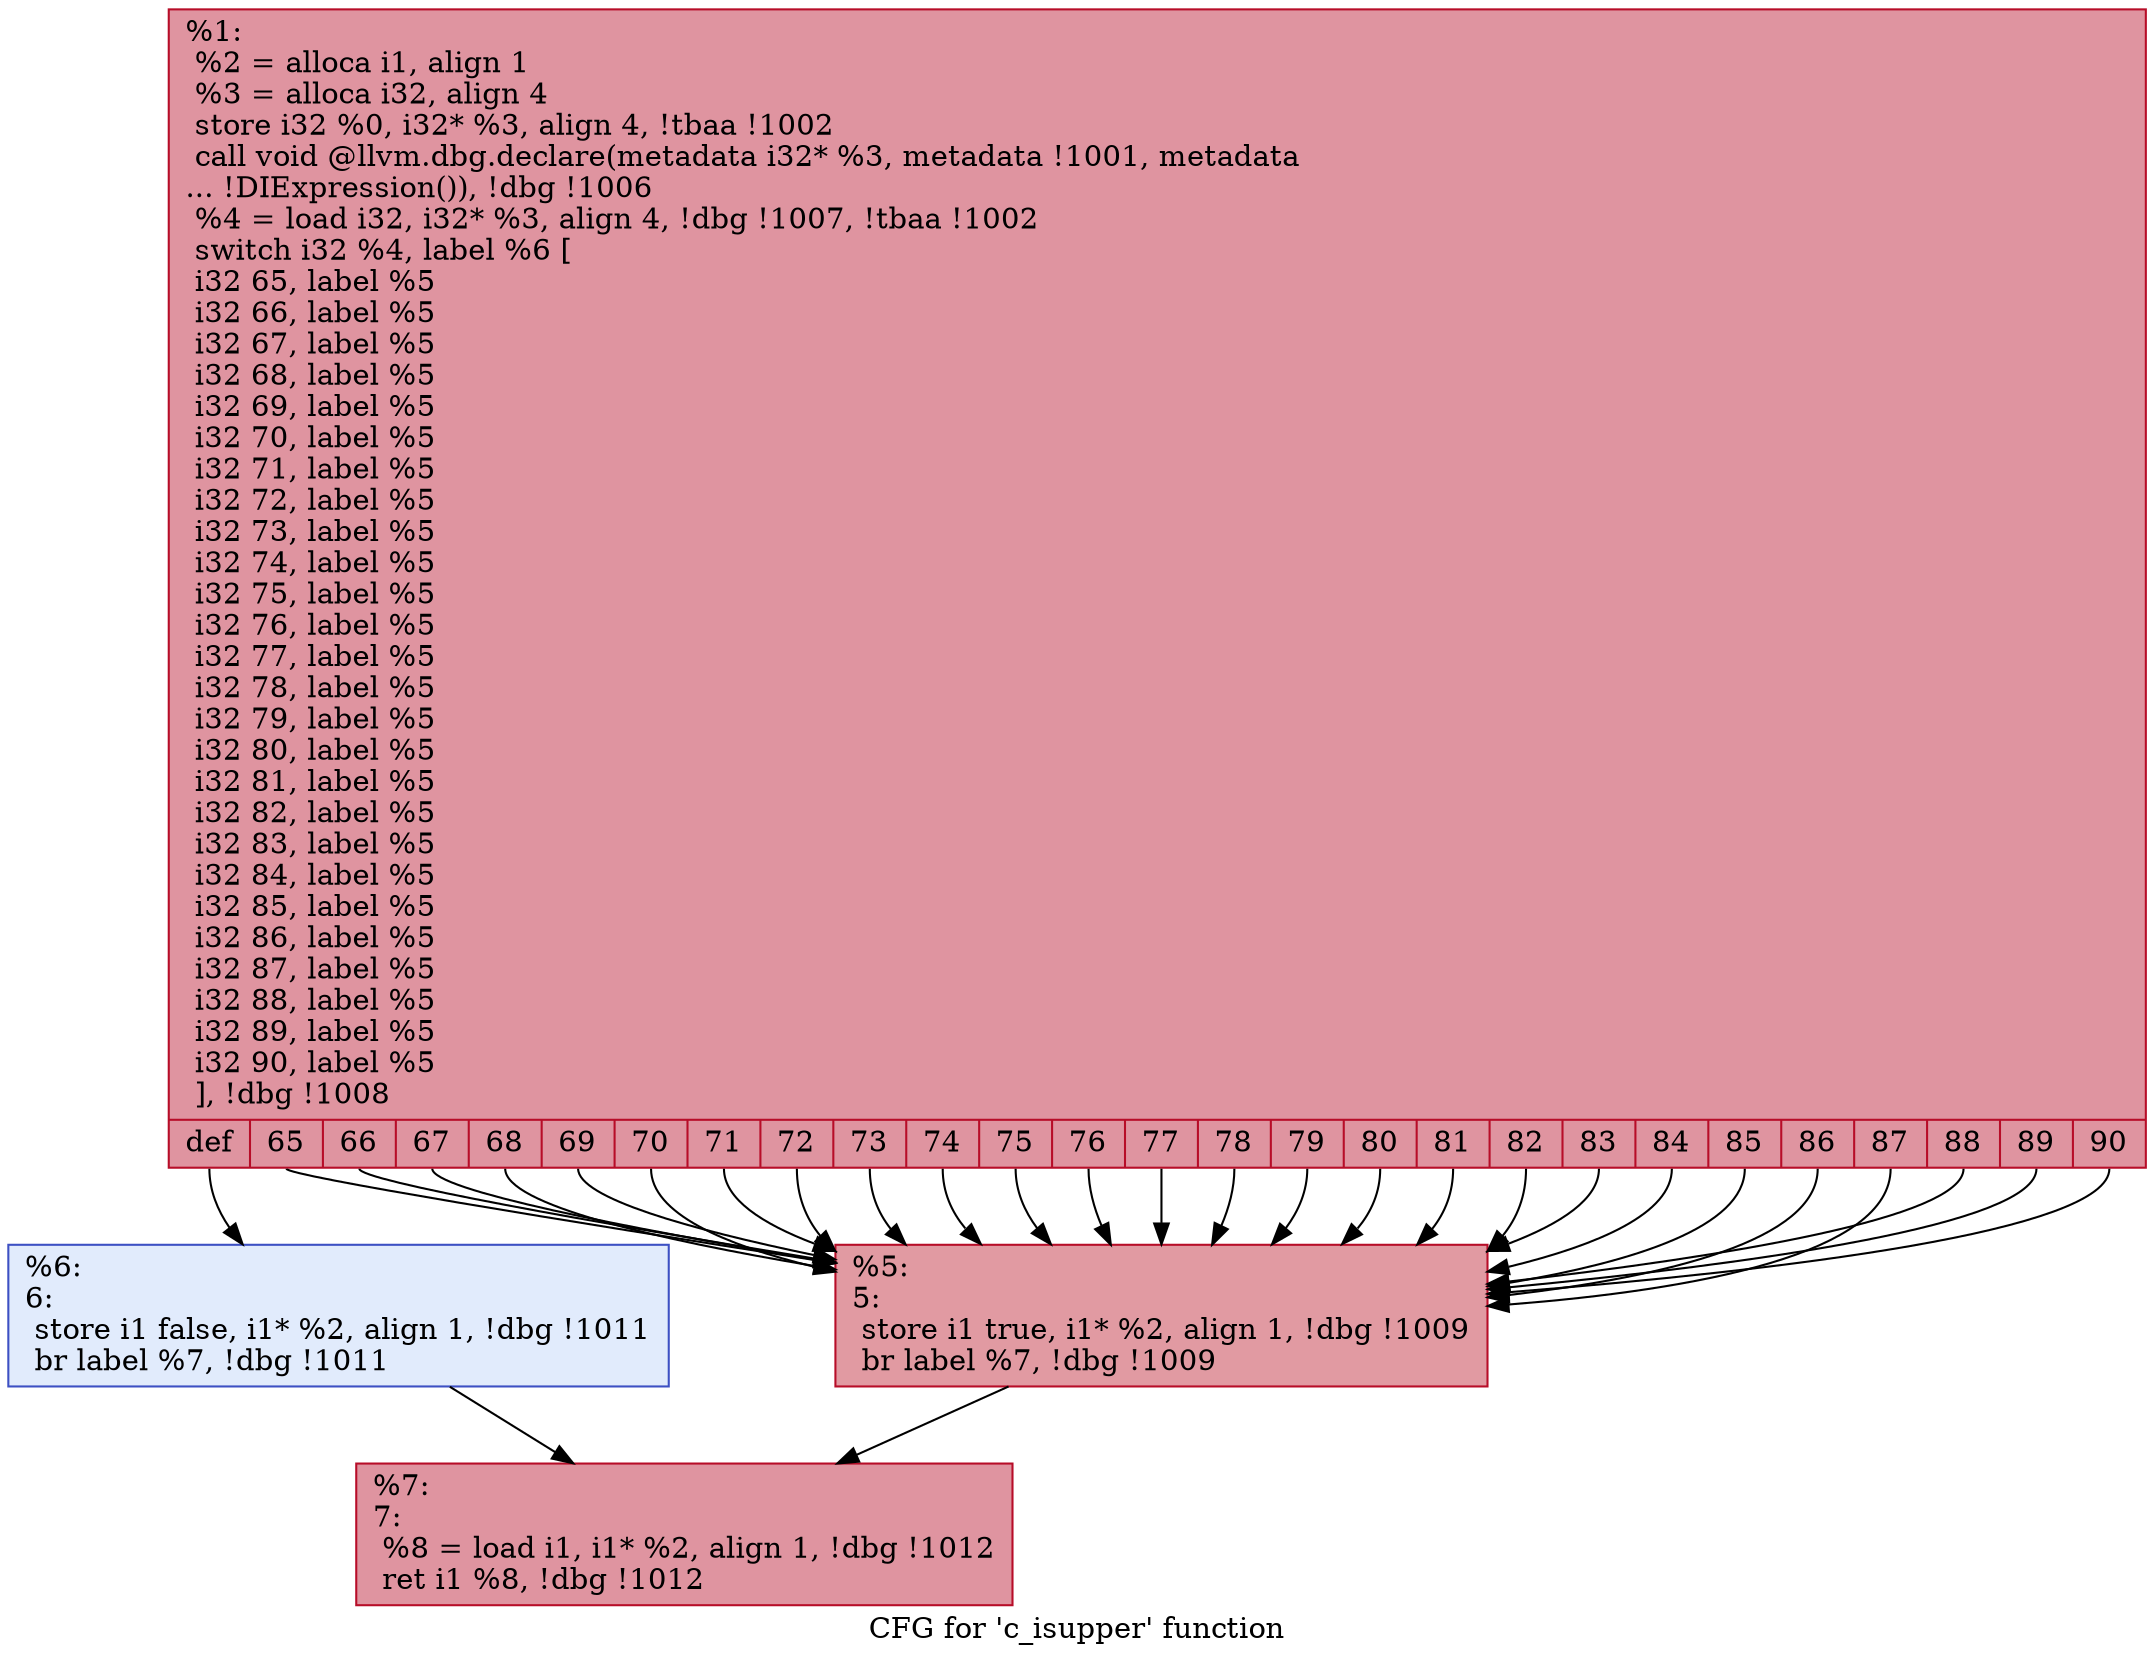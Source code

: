 digraph "CFG for 'c_isupper' function" {
	label="CFG for 'c_isupper' function";

	Node0x23d58b0 [shape=record,color="#b70d28ff", style=filled, fillcolor="#b70d2870",label="{%1:\l  %2 = alloca i1, align 1\l  %3 = alloca i32, align 4\l  store i32 %0, i32* %3, align 4, !tbaa !1002\l  call void @llvm.dbg.declare(metadata i32* %3, metadata !1001, metadata\l... !DIExpression()), !dbg !1006\l  %4 = load i32, i32* %3, align 4, !dbg !1007, !tbaa !1002\l  switch i32 %4, label %6 [\l    i32 65, label %5\l    i32 66, label %5\l    i32 67, label %5\l    i32 68, label %5\l    i32 69, label %5\l    i32 70, label %5\l    i32 71, label %5\l    i32 72, label %5\l    i32 73, label %5\l    i32 74, label %5\l    i32 75, label %5\l    i32 76, label %5\l    i32 77, label %5\l    i32 78, label %5\l    i32 79, label %5\l    i32 80, label %5\l    i32 81, label %5\l    i32 82, label %5\l    i32 83, label %5\l    i32 84, label %5\l    i32 85, label %5\l    i32 86, label %5\l    i32 87, label %5\l    i32 88, label %5\l    i32 89, label %5\l    i32 90, label %5\l  ], !dbg !1008\l|{<s0>def|<s1>65|<s2>66|<s3>67|<s4>68|<s5>69|<s6>70|<s7>71|<s8>72|<s9>73|<s10>74|<s11>75|<s12>76|<s13>77|<s14>78|<s15>79|<s16>80|<s17>81|<s18>82|<s19>83|<s20>84|<s21>85|<s22>86|<s23>87|<s24>88|<s25>89|<s26>90}}"];
	Node0x23d58b0:s0 -> Node0x23d5950;
	Node0x23d58b0:s1 -> Node0x23d5900;
	Node0x23d58b0:s2 -> Node0x23d5900;
	Node0x23d58b0:s3 -> Node0x23d5900;
	Node0x23d58b0:s4 -> Node0x23d5900;
	Node0x23d58b0:s5 -> Node0x23d5900;
	Node0x23d58b0:s6 -> Node0x23d5900;
	Node0x23d58b0:s7 -> Node0x23d5900;
	Node0x23d58b0:s8 -> Node0x23d5900;
	Node0x23d58b0:s9 -> Node0x23d5900;
	Node0x23d58b0:s10 -> Node0x23d5900;
	Node0x23d58b0:s11 -> Node0x23d5900;
	Node0x23d58b0:s12 -> Node0x23d5900;
	Node0x23d58b0:s13 -> Node0x23d5900;
	Node0x23d58b0:s14 -> Node0x23d5900;
	Node0x23d58b0:s15 -> Node0x23d5900;
	Node0x23d58b0:s16 -> Node0x23d5900;
	Node0x23d58b0:s17 -> Node0x23d5900;
	Node0x23d58b0:s18 -> Node0x23d5900;
	Node0x23d58b0:s19 -> Node0x23d5900;
	Node0x23d58b0:s20 -> Node0x23d5900;
	Node0x23d58b0:s21 -> Node0x23d5900;
	Node0x23d58b0:s22 -> Node0x23d5900;
	Node0x23d58b0:s23 -> Node0x23d5900;
	Node0x23d58b0:s24 -> Node0x23d5900;
	Node0x23d58b0:s25 -> Node0x23d5900;
	Node0x23d58b0:s26 -> Node0x23d5900;
	Node0x23d5900 [shape=record,color="#b70d28ff", style=filled, fillcolor="#bb1b2c70",label="{%5:\l5:                                                \l  store i1 true, i1* %2, align 1, !dbg !1009\l  br label %7, !dbg !1009\l}"];
	Node0x23d5900 -> Node0x23d59a0;
	Node0x23d5950 [shape=record,color="#3d50c3ff", style=filled, fillcolor="#bbd1f870",label="{%6:\l6:                                                \l  store i1 false, i1* %2, align 1, !dbg !1011\l  br label %7, !dbg !1011\l}"];
	Node0x23d5950 -> Node0x23d59a0;
	Node0x23d59a0 [shape=record,color="#b70d28ff", style=filled, fillcolor="#b70d2870",label="{%7:\l7:                                                \l  %8 = load i1, i1* %2, align 1, !dbg !1012\l  ret i1 %8, !dbg !1012\l}"];
}

